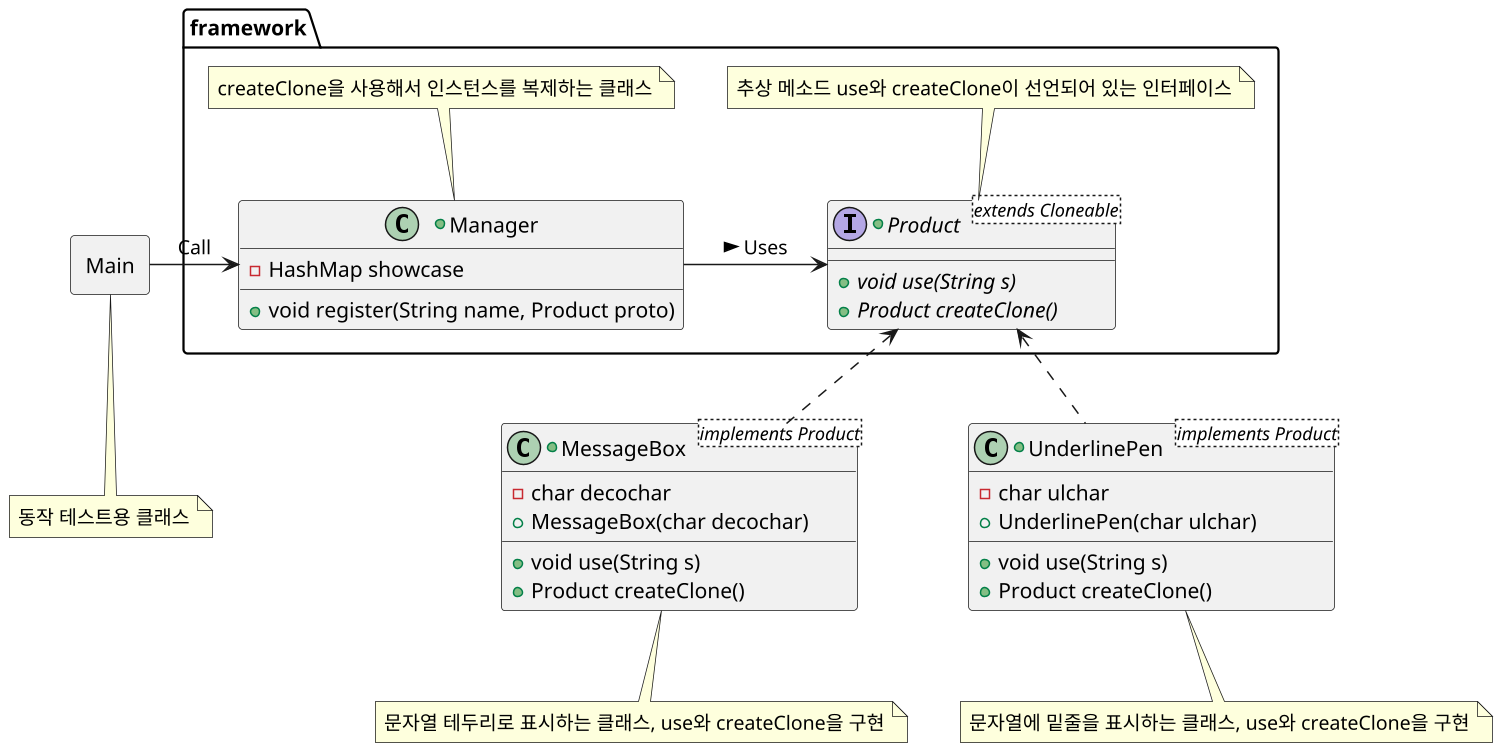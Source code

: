 @startuml Prototype_Pattern
scale 1.5

allowmixing
rectangle Main
note bottom
    동작 테스트용 클래스
end note

package framework {
    +interface Product <extends Cloneable> {
        +{abstract} void use(String s)
        +{abstract} Product createClone()
    }
    note top
        추상 메소드 use와 createClone이 선언되어 있는 인터페이스
    end note

    +class Manager {
        -HashMap showcase
        +void register(String name, Product proto)
    }
    note top
        createClone을 사용해서 인스턴스를 복제하는 클래스
    end note
}

+class MessageBox <implements Product> {
    -char decochar
    {field}+ MessageBox(char decochar)
    +void use(String s)
    +Product createClone()
}
note bottom
    문자열 테두리로 표시하는 클래스, use와 createClone을 구현
end note

+class UnderlinePen <implements Product> {
    - char ulchar
    {field}+ UnderlinePen(char ulchar)
    +void use(String s)
    +Product createClone()
}
note bottom
    문자열에 밑줄을 표시하는 클래스, use와 createClone을 구현
end note

Main -right-> Manager : Call
Manager -right-> Product : Uses >
UnderlinePen .up.> Product
MessageBox .up.> Product
@enduml